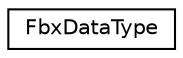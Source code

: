 digraph "クラス階層図"
{
  edge [fontname="Helvetica",fontsize="10",labelfontname="Helvetica",labelfontsize="10"];
  node [fontname="Helvetica",fontsize="10",shape=record];
  rankdir="LR";
  Node0 [label="FbxDataType",height=0.2,width=0.4,color="black", fillcolor="white", style="filled",URL="$class_fbx_data_type.html"];
}
